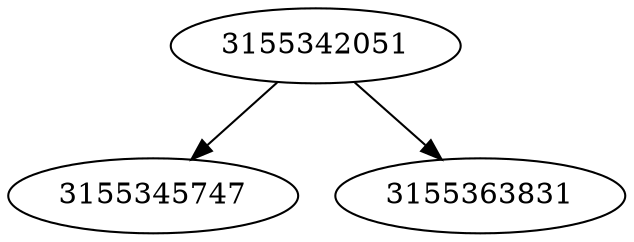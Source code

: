 strict digraph  {
3155342051;
3155345747;
3155363831;
3155342051 -> 3155345747;
3155342051 -> 3155363831;
}
